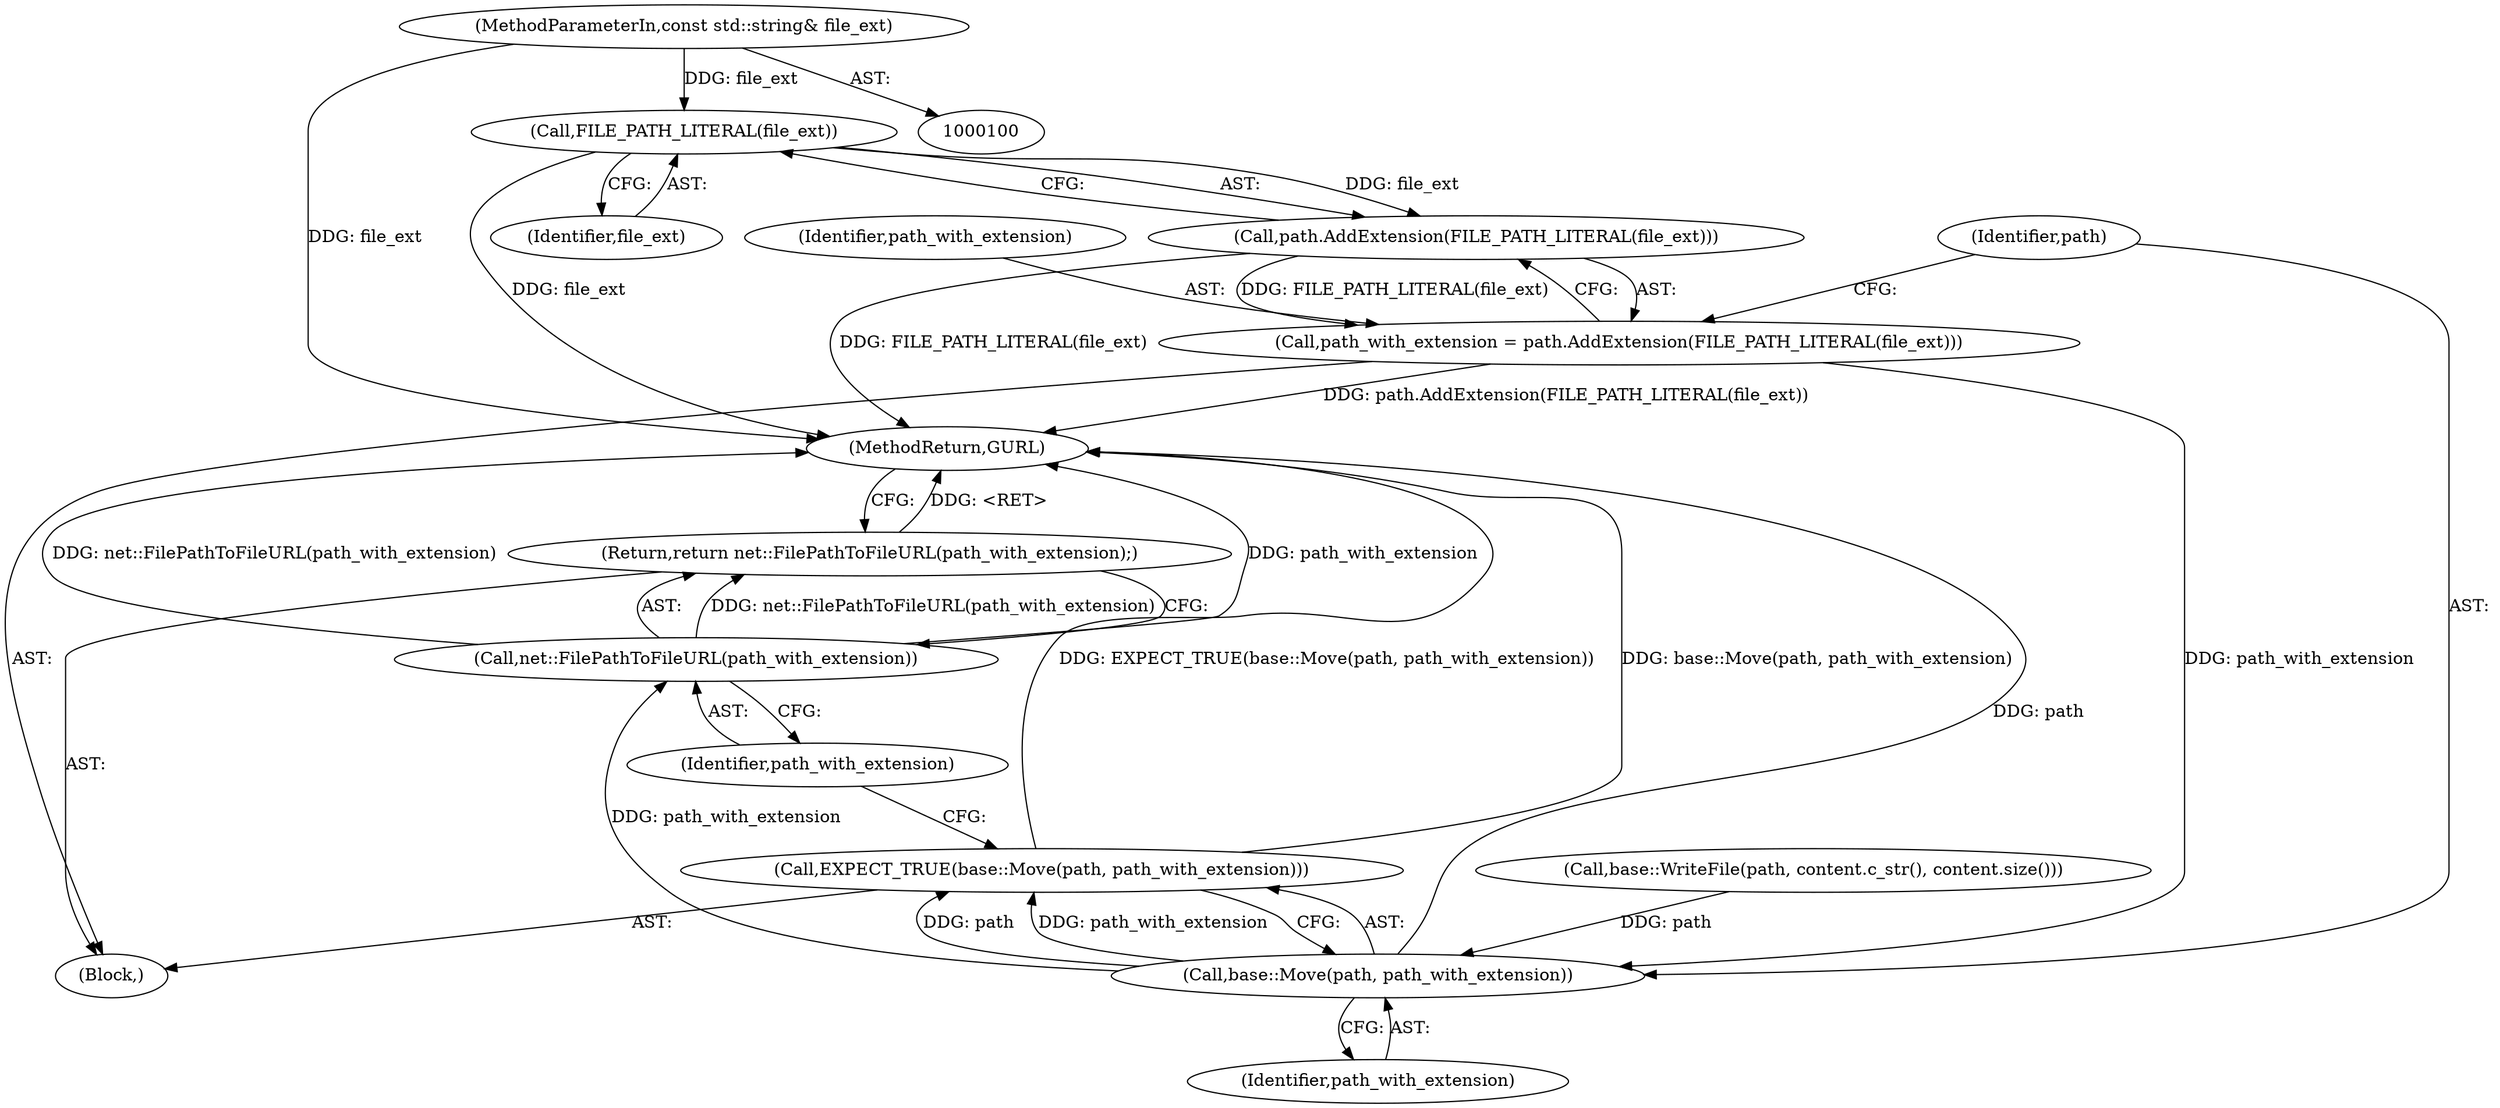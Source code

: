 digraph "1_Chrome_9afc491d6d64d54bf01f526abcc3d8344d90fa42@del" {
"1000121" [label="(Call,FILE_PATH_LITERAL(file_ext))"];
"1000102" [label="(MethodParameterIn,const std::string& file_ext)"];
"1000120" [label="(Call,path.AddExtension(FILE_PATH_LITERAL(file_ext)))"];
"1000118" [label="(Call,path_with_extension = path.AddExtension(FILE_PATH_LITERAL(file_ext)))"];
"1000124" [label="(Call,base::Move(path, path_with_extension))"];
"1000123" [label="(Call,EXPECT_TRUE(base::Move(path, path_with_extension)))"];
"1000128" [label="(Call,net::FilePathToFileURL(path_with_extension))"];
"1000127" [label="(Return,return net::FilePathToFileURL(path_with_extension);)"];
"1000120" [label="(Call,path.AddExtension(FILE_PATH_LITERAL(file_ext)))"];
"1000102" [label="(MethodParameterIn,const std::string& file_ext)"];
"1000125" [label="(Identifier,path)"];
"1000127" [label="(Return,return net::FilePathToFileURL(path_with_extension);)"];
"1000118" [label="(Call,path_with_extension = path.AddExtension(FILE_PATH_LITERAL(file_ext)))"];
"1000126" [label="(Identifier,path_with_extension)"];
"1000103" [label="(Block,)"];
"1000119" [label="(Identifier,path_with_extension)"];
"1000123" [label="(Call,EXPECT_TRUE(base::Move(path, path_with_extension)))"];
"1000122" [label="(Identifier,file_ext)"];
"1000113" [label="(Call,base::WriteFile(path, content.c_str(), content.size()))"];
"1000121" [label="(Call,FILE_PATH_LITERAL(file_ext))"];
"1000128" [label="(Call,net::FilePathToFileURL(path_with_extension))"];
"1000130" [label="(MethodReturn,GURL)"];
"1000124" [label="(Call,base::Move(path, path_with_extension))"];
"1000129" [label="(Identifier,path_with_extension)"];
"1000121" -> "1000120"  [label="AST: "];
"1000121" -> "1000122"  [label="CFG: "];
"1000122" -> "1000121"  [label="AST: "];
"1000120" -> "1000121"  [label="CFG: "];
"1000121" -> "1000130"  [label="DDG: file_ext"];
"1000121" -> "1000120"  [label="DDG: file_ext"];
"1000102" -> "1000121"  [label="DDG: file_ext"];
"1000102" -> "1000100"  [label="AST: "];
"1000102" -> "1000130"  [label="DDG: file_ext"];
"1000120" -> "1000118"  [label="AST: "];
"1000118" -> "1000120"  [label="CFG: "];
"1000120" -> "1000130"  [label="DDG: FILE_PATH_LITERAL(file_ext)"];
"1000120" -> "1000118"  [label="DDG: FILE_PATH_LITERAL(file_ext)"];
"1000118" -> "1000103"  [label="AST: "];
"1000119" -> "1000118"  [label="AST: "];
"1000125" -> "1000118"  [label="CFG: "];
"1000118" -> "1000130"  [label="DDG: path.AddExtension(FILE_PATH_LITERAL(file_ext))"];
"1000118" -> "1000124"  [label="DDG: path_with_extension"];
"1000124" -> "1000123"  [label="AST: "];
"1000124" -> "1000126"  [label="CFG: "];
"1000125" -> "1000124"  [label="AST: "];
"1000126" -> "1000124"  [label="AST: "];
"1000123" -> "1000124"  [label="CFG: "];
"1000124" -> "1000130"  [label="DDG: path"];
"1000124" -> "1000123"  [label="DDG: path"];
"1000124" -> "1000123"  [label="DDG: path_with_extension"];
"1000113" -> "1000124"  [label="DDG: path"];
"1000124" -> "1000128"  [label="DDG: path_with_extension"];
"1000123" -> "1000103"  [label="AST: "];
"1000129" -> "1000123"  [label="CFG: "];
"1000123" -> "1000130"  [label="DDG: EXPECT_TRUE(base::Move(path, path_with_extension))"];
"1000123" -> "1000130"  [label="DDG: base::Move(path, path_with_extension)"];
"1000128" -> "1000127"  [label="AST: "];
"1000128" -> "1000129"  [label="CFG: "];
"1000129" -> "1000128"  [label="AST: "];
"1000127" -> "1000128"  [label="CFG: "];
"1000128" -> "1000130"  [label="DDG: path_with_extension"];
"1000128" -> "1000130"  [label="DDG: net::FilePathToFileURL(path_with_extension)"];
"1000128" -> "1000127"  [label="DDG: net::FilePathToFileURL(path_with_extension)"];
"1000127" -> "1000103"  [label="AST: "];
"1000130" -> "1000127"  [label="CFG: "];
"1000127" -> "1000130"  [label="DDG: <RET>"];
}

